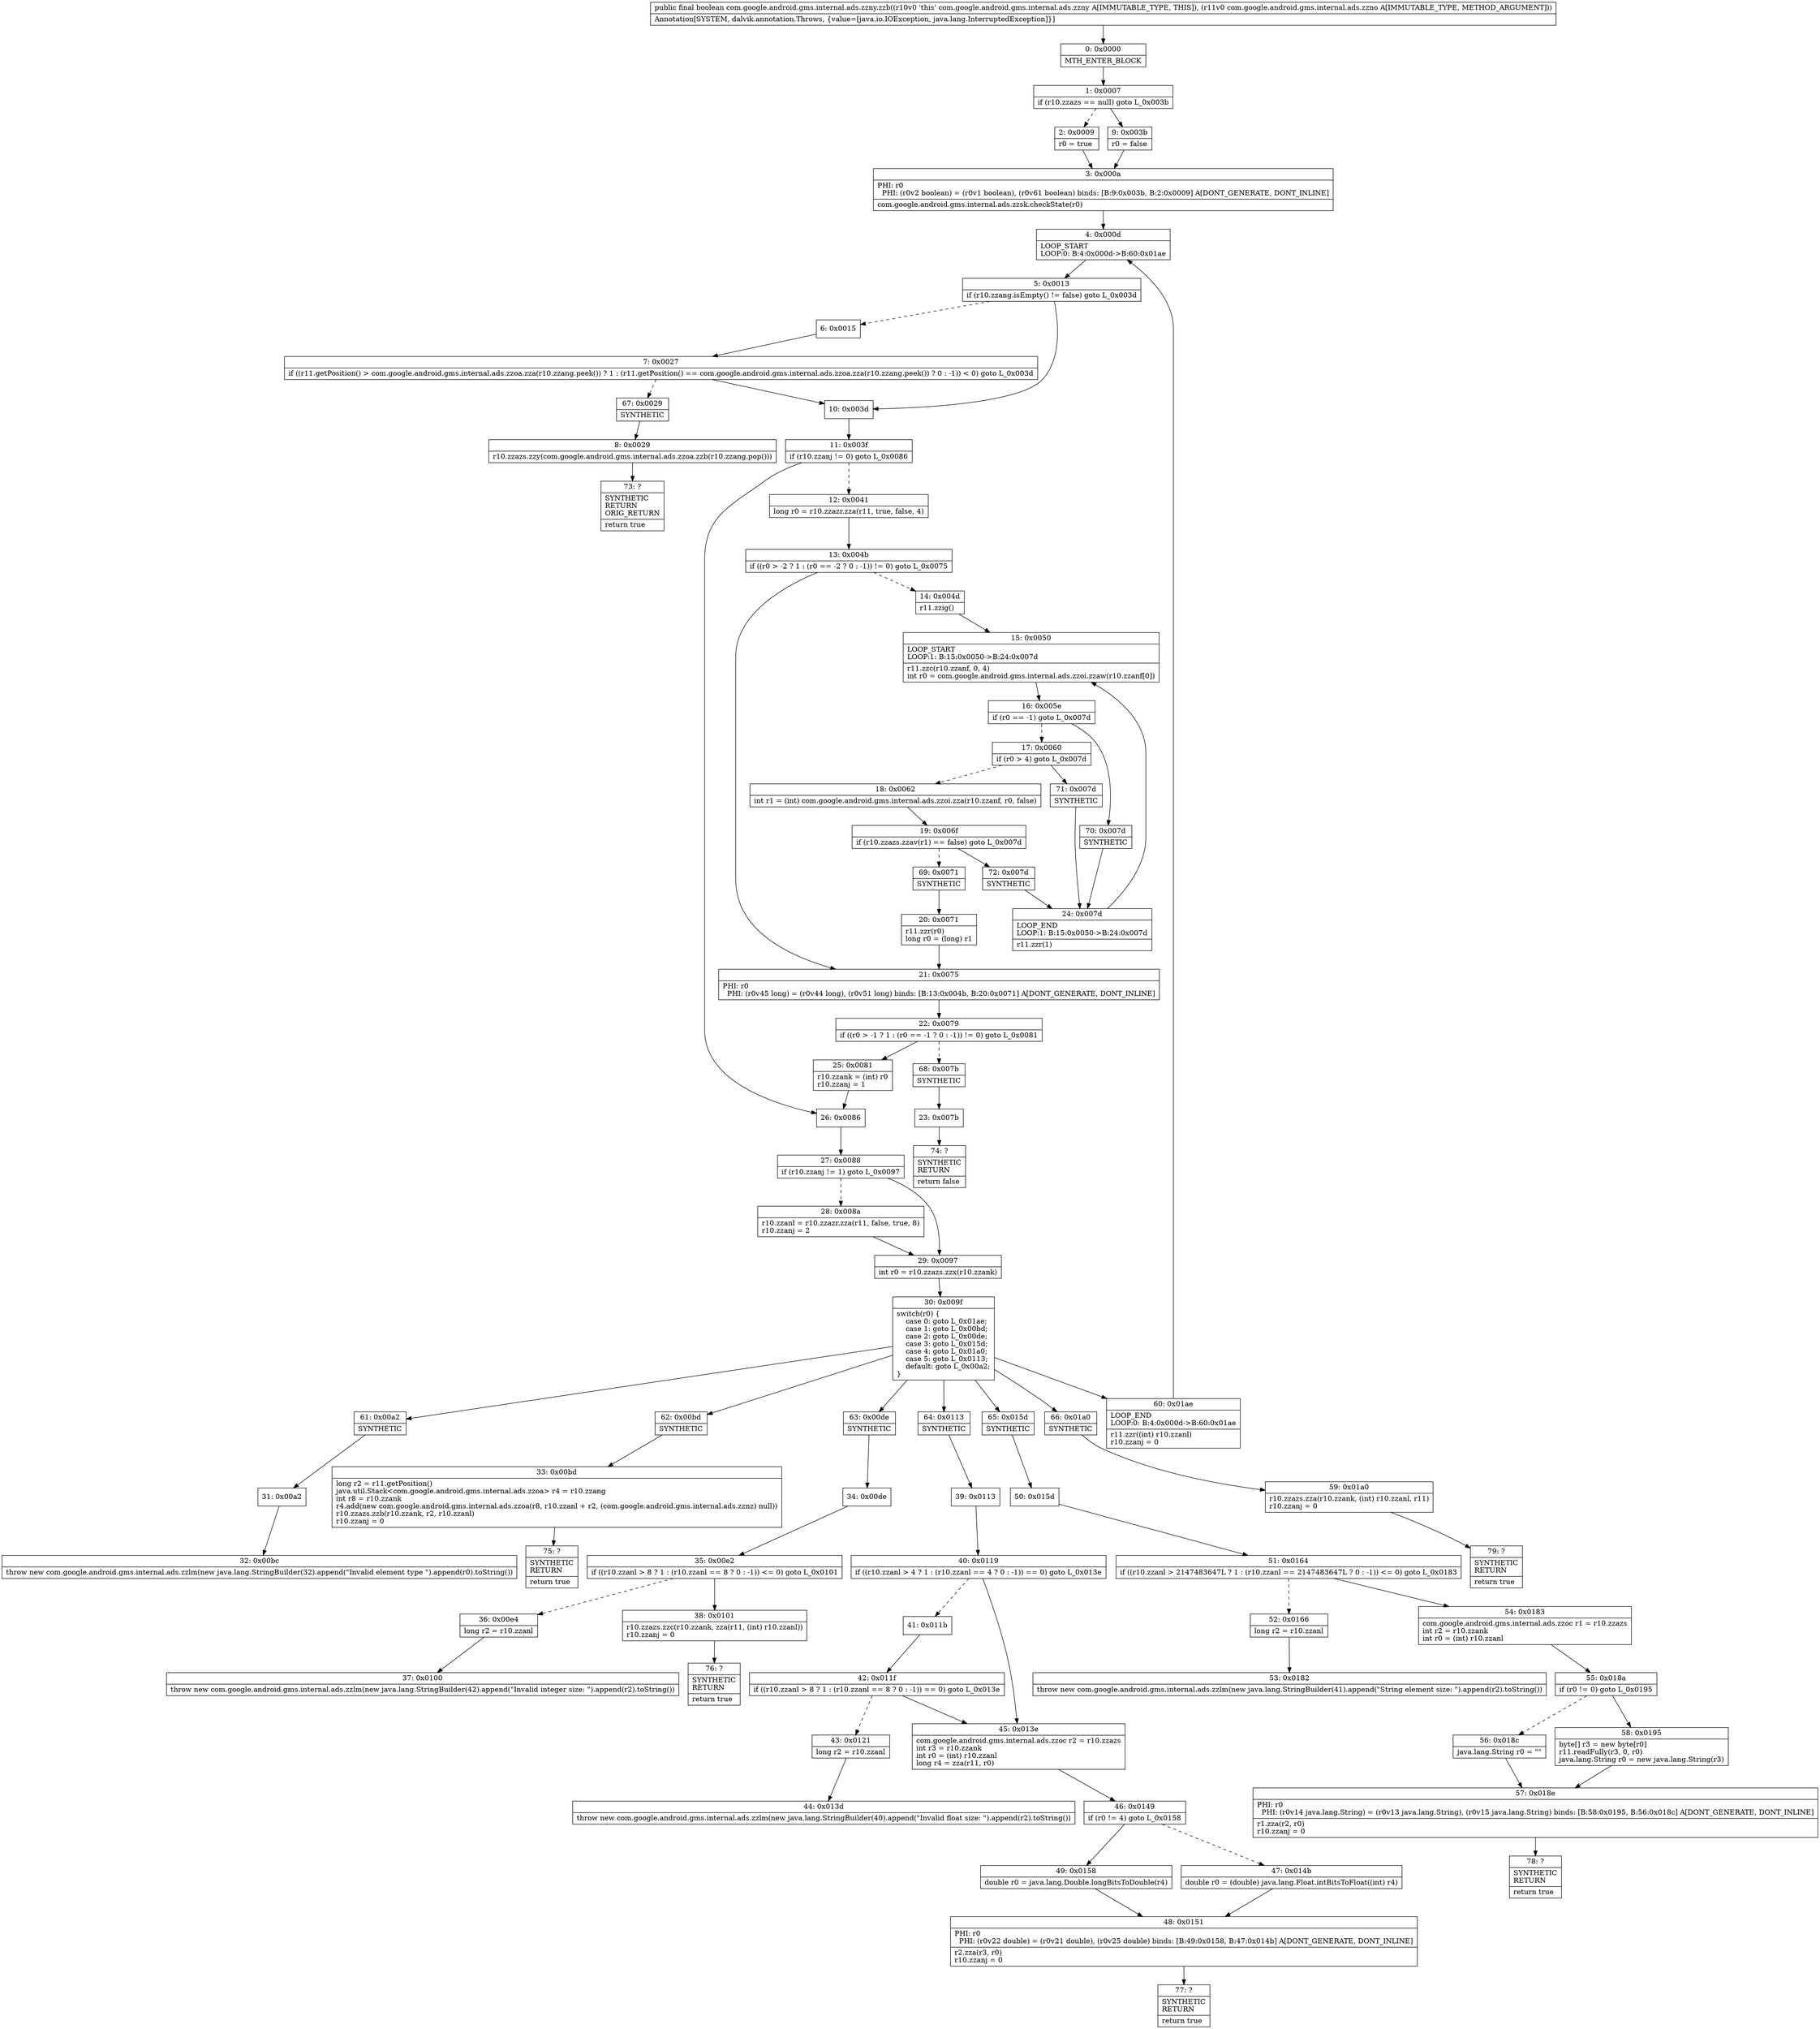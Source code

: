 digraph "CFG forcom.google.android.gms.internal.ads.zzny.zzb(Lcom\/google\/android\/gms\/internal\/ads\/zzno;)Z" {
Node_0 [shape=record,label="{0\:\ 0x0000|MTH_ENTER_BLOCK\l}"];
Node_1 [shape=record,label="{1\:\ 0x0007|if (r10.zzazs == null) goto L_0x003b\l}"];
Node_2 [shape=record,label="{2\:\ 0x0009|r0 = true\l}"];
Node_3 [shape=record,label="{3\:\ 0x000a|PHI: r0 \l  PHI: (r0v2 boolean) = (r0v1 boolean), (r0v61 boolean) binds: [B:9:0x003b, B:2:0x0009] A[DONT_GENERATE, DONT_INLINE]\l|com.google.android.gms.internal.ads.zzsk.checkState(r0)\l}"];
Node_4 [shape=record,label="{4\:\ 0x000d|LOOP_START\lLOOP:0: B:4:0x000d\-\>B:60:0x01ae\l}"];
Node_5 [shape=record,label="{5\:\ 0x0013|if (r10.zzang.isEmpty() != false) goto L_0x003d\l}"];
Node_6 [shape=record,label="{6\:\ 0x0015}"];
Node_7 [shape=record,label="{7\:\ 0x0027|if ((r11.getPosition() \> com.google.android.gms.internal.ads.zzoa.zza(r10.zzang.peek()) ? 1 : (r11.getPosition() == com.google.android.gms.internal.ads.zzoa.zza(r10.zzang.peek()) ? 0 : \-1)) \< 0) goto L_0x003d\l}"];
Node_8 [shape=record,label="{8\:\ 0x0029|r10.zzazs.zzy(com.google.android.gms.internal.ads.zzoa.zzb(r10.zzang.pop()))\l}"];
Node_9 [shape=record,label="{9\:\ 0x003b|r0 = false\l}"];
Node_10 [shape=record,label="{10\:\ 0x003d}"];
Node_11 [shape=record,label="{11\:\ 0x003f|if (r10.zzanj != 0) goto L_0x0086\l}"];
Node_12 [shape=record,label="{12\:\ 0x0041|long r0 = r10.zzazr.zza(r11, true, false, 4)\l}"];
Node_13 [shape=record,label="{13\:\ 0x004b|if ((r0 \> \-2 ? 1 : (r0 == \-2 ? 0 : \-1)) != 0) goto L_0x0075\l}"];
Node_14 [shape=record,label="{14\:\ 0x004d|r11.zzig()\l}"];
Node_15 [shape=record,label="{15\:\ 0x0050|LOOP_START\lLOOP:1: B:15:0x0050\-\>B:24:0x007d\l|r11.zzc(r10.zzanf, 0, 4)\lint r0 = com.google.android.gms.internal.ads.zzoi.zzaw(r10.zzanf[0])\l}"];
Node_16 [shape=record,label="{16\:\ 0x005e|if (r0 == \-1) goto L_0x007d\l}"];
Node_17 [shape=record,label="{17\:\ 0x0060|if (r0 \> 4) goto L_0x007d\l}"];
Node_18 [shape=record,label="{18\:\ 0x0062|int r1 = (int) com.google.android.gms.internal.ads.zzoi.zza(r10.zzanf, r0, false)\l}"];
Node_19 [shape=record,label="{19\:\ 0x006f|if (r10.zzazs.zzav(r1) == false) goto L_0x007d\l}"];
Node_20 [shape=record,label="{20\:\ 0x0071|r11.zzr(r0)\llong r0 = (long) r1\l}"];
Node_21 [shape=record,label="{21\:\ 0x0075|PHI: r0 \l  PHI: (r0v45 long) = (r0v44 long), (r0v51 long) binds: [B:13:0x004b, B:20:0x0071] A[DONT_GENERATE, DONT_INLINE]\l}"];
Node_22 [shape=record,label="{22\:\ 0x0079|if ((r0 \> \-1 ? 1 : (r0 == \-1 ? 0 : \-1)) != 0) goto L_0x0081\l}"];
Node_23 [shape=record,label="{23\:\ 0x007b}"];
Node_24 [shape=record,label="{24\:\ 0x007d|LOOP_END\lLOOP:1: B:15:0x0050\-\>B:24:0x007d\l|r11.zzr(1)\l}"];
Node_25 [shape=record,label="{25\:\ 0x0081|r10.zzank = (int) r0\lr10.zzanj = 1\l}"];
Node_26 [shape=record,label="{26\:\ 0x0086}"];
Node_27 [shape=record,label="{27\:\ 0x0088|if (r10.zzanj != 1) goto L_0x0097\l}"];
Node_28 [shape=record,label="{28\:\ 0x008a|r10.zzanl = r10.zzazr.zza(r11, false, true, 8)\lr10.zzanj = 2\l}"];
Node_29 [shape=record,label="{29\:\ 0x0097|int r0 = r10.zzazs.zzx(r10.zzank)\l}"];
Node_30 [shape=record,label="{30\:\ 0x009f|switch(r0) \{\l    case 0: goto L_0x01ae;\l    case 1: goto L_0x00bd;\l    case 2: goto L_0x00de;\l    case 3: goto L_0x015d;\l    case 4: goto L_0x01a0;\l    case 5: goto L_0x0113;\l    default: goto L_0x00a2;\l\}\l}"];
Node_31 [shape=record,label="{31\:\ 0x00a2}"];
Node_32 [shape=record,label="{32\:\ 0x00bc|throw new com.google.android.gms.internal.ads.zzlm(new java.lang.StringBuilder(32).append(\"Invalid element type \").append(r0).toString())\l}"];
Node_33 [shape=record,label="{33\:\ 0x00bd|long r2 = r11.getPosition()\ljava.util.Stack\<com.google.android.gms.internal.ads.zzoa\> r4 = r10.zzang\lint r8 = r10.zzank\lr4.add(new com.google.android.gms.internal.ads.zzoa(r8, r10.zzanl + r2, (com.google.android.gms.internal.ads.zznz) null))\lr10.zzazs.zzb(r10.zzank, r2, r10.zzanl)\lr10.zzanj = 0\l}"];
Node_34 [shape=record,label="{34\:\ 0x00de}"];
Node_35 [shape=record,label="{35\:\ 0x00e2|if ((r10.zzanl \> 8 ? 1 : (r10.zzanl == 8 ? 0 : \-1)) \<= 0) goto L_0x0101\l}"];
Node_36 [shape=record,label="{36\:\ 0x00e4|long r2 = r10.zzanl\l}"];
Node_37 [shape=record,label="{37\:\ 0x0100|throw new com.google.android.gms.internal.ads.zzlm(new java.lang.StringBuilder(42).append(\"Invalid integer size: \").append(r2).toString())\l}"];
Node_38 [shape=record,label="{38\:\ 0x0101|r10.zzazs.zzc(r10.zzank, zza(r11, (int) r10.zzanl))\lr10.zzanj = 0\l}"];
Node_39 [shape=record,label="{39\:\ 0x0113}"];
Node_40 [shape=record,label="{40\:\ 0x0119|if ((r10.zzanl \> 4 ? 1 : (r10.zzanl == 4 ? 0 : \-1)) == 0) goto L_0x013e\l}"];
Node_41 [shape=record,label="{41\:\ 0x011b}"];
Node_42 [shape=record,label="{42\:\ 0x011f|if ((r10.zzanl \> 8 ? 1 : (r10.zzanl == 8 ? 0 : \-1)) == 0) goto L_0x013e\l}"];
Node_43 [shape=record,label="{43\:\ 0x0121|long r2 = r10.zzanl\l}"];
Node_44 [shape=record,label="{44\:\ 0x013d|throw new com.google.android.gms.internal.ads.zzlm(new java.lang.StringBuilder(40).append(\"Invalid float size: \").append(r2).toString())\l}"];
Node_45 [shape=record,label="{45\:\ 0x013e|com.google.android.gms.internal.ads.zzoc r2 = r10.zzazs\lint r3 = r10.zzank\lint r0 = (int) r10.zzanl\llong r4 = zza(r11, r0)\l}"];
Node_46 [shape=record,label="{46\:\ 0x0149|if (r0 != 4) goto L_0x0158\l}"];
Node_47 [shape=record,label="{47\:\ 0x014b|double r0 = (double) java.lang.Float.intBitsToFloat((int) r4)\l}"];
Node_48 [shape=record,label="{48\:\ 0x0151|PHI: r0 \l  PHI: (r0v22 double) = (r0v21 double), (r0v25 double) binds: [B:49:0x0158, B:47:0x014b] A[DONT_GENERATE, DONT_INLINE]\l|r2.zza(r3, r0)\lr10.zzanj = 0\l}"];
Node_49 [shape=record,label="{49\:\ 0x0158|double r0 = java.lang.Double.longBitsToDouble(r4)\l}"];
Node_50 [shape=record,label="{50\:\ 0x015d}"];
Node_51 [shape=record,label="{51\:\ 0x0164|if ((r10.zzanl \> 2147483647L ? 1 : (r10.zzanl == 2147483647L ? 0 : \-1)) \<= 0) goto L_0x0183\l}"];
Node_52 [shape=record,label="{52\:\ 0x0166|long r2 = r10.zzanl\l}"];
Node_53 [shape=record,label="{53\:\ 0x0182|throw new com.google.android.gms.internal.ads.zzlm(new java.lang.StringBuilder(41).append(\"String element size: \").append(r2).toString())\l}"];
Node_54 [shape=record,label="{54\:\ 0x0183|com.google.android.gms.internal.ads.zzoc r1 = r10.zzazs\lint r2 = r10.zzank\lint r0 = (int) r10.zzanl\l}"];
Node_55 [shape=record,label="{55\:\ 0x018a|if (r0 != 0) goto L_0x0195\l}"];
Node_56 [shape=record,label="{56\:\ 0x018c|java.lang.String r0 = \"\"\l}"];
Node_57 [shape=record,label="{57\:\ 0x018e|PHI: r0 \l  PHI: (r0v14 java.lang.String) = (r0v13 java.lang.String), (r0v15 java.lang.String) binds: [B:58:0x0195, B:56:0x018c] A[DONT_GENERATE, DONT_INLINE]\l|r1.zza(r2, r0)\lr10.zzanj = 0\l}"];
Node_58 [shape=record,label="{58\:\ 0x0195|byte[] r3 = new byte[r0]\lr11.readFully(r3, 0, r0)\ljava.lang.String r0 = new java.lang.String(r3)\l}"];
Node_59 [shape=record,label="{59\:\ 0x01a0|r10.zzazs.zza(r10.zzank, (int) r10.zzanl, r11)\lr10.zzanj = 0\l}"];
Node_60 [shape=record,label="{60\:\ 0x01ae|LOOP_END\lLOOP:0: B:4:0x000d\-\>B:60:0x01ae\l|r11.zzr((int) r10.zzanl)\lr10.zzanj = 0\l}"];
Node_61 [shape=record,label="{61\:\ 0x00a2|SYNTHETIC\l}"];
Node_62 [shape=record,label="{62\:\ 0x00bd|SYNTHETIC\l}"];
Node_63 [shape=record,label="{63\:\ 0x00de|SYNTHETIC\l}"];
Node_64 [shape=record,label="{64\:\ 0x0113|SYNTHETIC\l}"];
Node_65 [shape=record,label="{65\:\ 0x015d|SYNTHETIC\l}"];
Node_66 [shape=record,label="{66\:\ 0x01a0|SYNTHETIC\l}"];
Node_67 [shape=record,label="{67\:\ 0x0029|SYNTHETIC\l}"];
Node_68 [shape=record,label="{68\:\ 0x007b|SYNTHETIC\l}"];
Node_69 [shape=record,label="{69\:\ 0x0071|SYNTHETIC\l}"];
Node_70 [shape=record,label="{70\:\ 0x007d|SYNTHETIC\l}"];
Node_71 [shape=record,label="{71\:\ 0x007d|SYNTHETIC\l}"];
Node_72 [shape=record,label="{72\:\ 0x007d|SYNTHETIC\l}"];
Node_73 [shape=record,label="{73\:\ ?|SYNTHETIC\lRETURN\lORIG_RETURN\l|return true\l}"];
Node_74 [shape=record,label="{74\:\ ?|SYNTHETIC\lRETURN\l|return false\l}"];
Node_75 [shape=record,label="{75\:\ ?|SYNTHETIC\lRETURN\l|return true\l}"];
Node_76 [shape=record,label="{76\:\ ?|SYNTHETIC\lRETURN\l|return true\l}"];
Node_77 [shape=record,label="{77\:\ ?|SYNTHETIC\lRETURN\l|return true\l}"];
Node_78 [shape=record,label="{78\:\ ?|SYNTHETIC\lRETURN\l|return true\l}"];
Node_79 [shape=record,label="{79\:\ ?|SYNTHETIC\lRETURN\l|return true\l}"];
MethodNode[shape=record,label="{public final boolean com.google.android.gms.internal.ads.zzny.zzb((r10v0 'this' com.google.android.gms.internal.ads.zzny A[IMMUTABLE_TYPE, THIS]), (r11v0 com.google.android.gms.internal.ads.zzno A[IMMUTABLE_TYPE, METHOD_ARGUMENT]))  | Annotation[SYSTEM, dalvik.annotation.Throws, \{value=[java.io.IOException, java.lang.InterruptedException]\}]\l}"];
MethodNode -> Node_0;
Node_0 -> Node_1;
Node_1 -> Node_2[style=dashed];
Node_1 -> Node_9;
Node_2 -> Node_3;
Node_3 -> Node_4;
Node_4 -> Node_5;
Node_5 -> Node_6[style=dashed];
Node_5 -> Node_10;
Node_6 -> Node_7;
Node_7 -> Node_10;
Node_7 -> Node_67[style=dashed];
Node_8 -> Node_73;
Node_9 -> Node_3;
Node_10 -> Node_11;
Node_11 -> Node_12[style=dashed];
Node_11 -> Node_26;
Node_12 -> Node_13;
Node_13 -> Node_14[style=dashed];
Node_13 -> Node_21;
Node_14 -> Node_15;
Node_15 -> Node_16;
Node_16 -> Node_17[style=dashed];
Node_16 -> Node_70;
Node_17 -> Node_18[style=dashed];
Node_17 -> Node_71;
Node_18 -> Node_19;
Node_19 -> Node_69[style=dashed];
Node_19 -> Node_72;
Node_20 -> Node_21;
Node_21 -> Node_22;
Node_22 -> Node_25;
Node_22 -> Node_68[style=dashed];
Node_23 -> Node_74;
Node_24 -> Node_15;
Node_25 -> Node_26;
Node_26 -> Node_27;
Node_27 -> Node_28[style=dashed];
Node_27 -> Node_29;
Node_28 -> Node_29;
Node_29 -> Node_30;
Node_30 -> Node_60;
Node_30 -> Node_61;
Node_30 -> Node_62;
Node_30 -> Node_63;
Node_30 -> Node_64;
Node_30 -> Node_65;
Node_30 -> Node_66;
Node_31 -> Node_32;
Node_33 -> Node_75;
Node_34 -> Node_35;
Node_35 -> Node_36[style=dashed];
Node_35 -> Node_38;
Node_36 -> Node_37;
Node_38 -> Node_76;
Node_39 -> Node_40;
Node_40 -> Node_41[style=dashed];
Node_40 -> Node_45;
Node_41 -> Node_42;
Node_42 -> Node_43[style=dashed];
Node_42 -> Node_45;
Node_43 -> Node_44;
Node_45 -> Node_46;
Node_46 -> Node_47[style=dashed];
Node_46 -> Node_49;
Node_47 -> Node_48;
Node_48 -> Node_77;
Node_49 -> Node_48;
Node_50 -> Node_51;
Node_51 -> Node_52[style=dashed];
Node_51 -> Node_54;
Node_52 -> Node_53;
Node_54 -> Node_55;
Node_55 -> Node_56[style=dashed];
Node_55 -> Node_58;
Node_56 -> Node_57;
Node_57 -> Node_78;
Node_58 -> Node_57;
Node_59 -> Node_79;
Node_60 -> Node_4;
Node_61 -> Node_31;
Node_62 -> Node_33;
Node_63 -> Node_34;
Node_64 -> Node_39;
Node_65 -> Node_50;
Node_66 -> Node_59;
Node_67 -> Node_8;
Node_68 -> Node_23;
Node_69 -> Node_20;
Node_70 -> Node_24;
Node_71 -> Node_24;
Node_72 -> Node_24;
}

